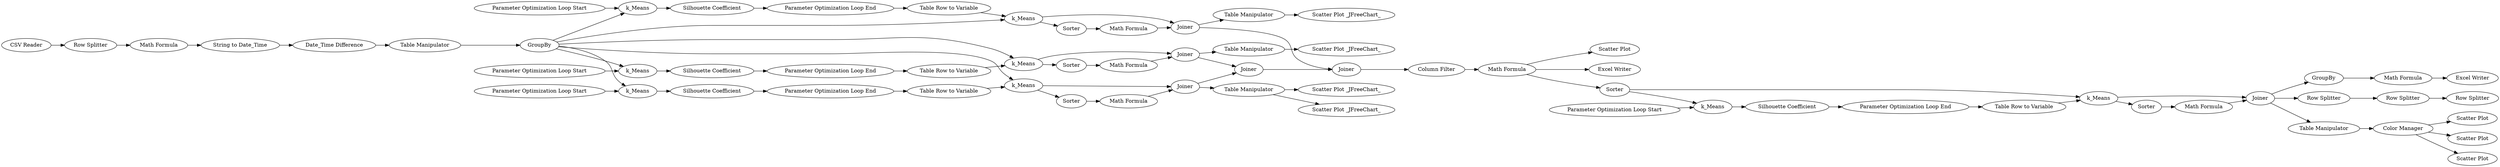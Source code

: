 digraph {
	14 [label="CSV Reader"]
	15 [label="Row Splitter"]
	19 [label="Math Formula"]
	29 [label="String to Date_Time"]
	30 [label="Date_Time Difference"]
	31 [label=k_Means]
	33 [label=GroupBy]
	34 [label="Silhouette Coefficient"]
	35 [label="Parameter Optimization Loop Start"]
	36 [label="Parameter Optimization Loop End"]
	37 [label=k_Means]
	38 [label="Silhouette Coefficient"]
	39 [label=k_Means]
	40 [label="Silhouette Coefficient"]
	41 [label=k_Means]
	42 [label="Table Row to Variable"]
	50 [label=k_Means]
	51 [label=k_Means]
	52 [label="Parameter Optimization Loop End"]
	53 [label="Parameter Optimization Loop End"]
	54 [label="Table Row to Variable"]
	55 [label="Table Row to Variable"]
	82 [label="Parameter Optimization Loop Start"]
	83 [label="Parameter Optimization Loop Start"]
	84 [label=Sorter]
	85 [label=Sorter]
	86 [label=Sorter]
	87 [label="Math Formula"]
	88 [label="Math Formula"]
	89 [label="Math Formula"]
	90 [label=Joiner]
	91 [label=Joiner]
	92 [label=Joiner]
	93 [label=Joiner]
	94 [label=Joiner]
	95 [label="Column Filter"]
	96 [label="Math Formula"]
	130 [label="Scatter Plot _JFreeChart_"]
	131 [label="Scatter Plot _JFreeChart_"]
	132 [label="Scatter Plot _JFreeChart_"]
	133 [label="Scatter Plot"]
	137 [label="Excel Writer"]
	139 [label="Table Manipulator"]
	140 [label="Table Manipulator"]
	141 [label=Sorter]
	142 [label="Table Manipulator"]
	143 [label=k_Means]
	144 [label="Silhouette Coefficient"]
	145 [label="Parameter Optimization Loop Start"]
	146 [label="Parameter Optimization Loop End"]
	147 [label="Table Row to Variable"]
	148 [label=k_Means]
	149 [label=Sorter]
	151 [label="Excel Writer"]
	152 [label="Scatter Plot _JFreeChart_"]
	154 [label="Math Formula"]
	155 [label=Joiner]
	156 [label="Table Manipulator"]
	157 [label=GroupBy]
	158 [label="Row Splitter"]
	159 [label="Row Splitter"]
	160 [label="Row Splitter"]
	161 [label="Math Formula"]
	162 [label="Color Manager"]
	166 [label="Table Manipulator"]
	168 [label="Scatter Plot"]
	169 [label="Scatter Plot"]
	170 [label="Scatter Plot"]
	14 -> 15
	15 -> 19
	19 -> 29
	29 -> 30
	30 -> 156
	31 -> 34
	33 -> 37
	33 -> 39
	33 -> 41
	33 -> 51
	33 -> 50
	33 -> 31
	34 -> 36
	35 -> 31
	36 -> 42
	37 -> 38
	38 -> 52
	39 -> 40
	40 -> 53
	41 -> 90
	41 -> 84
	42 -> 41
	50 -> 85
	50 -> 91
	51 -> 86
	51 -> 92
	52 -> 54
	53 -> 55
	54 -> 50
	55 -> 51
	82 -> 37
	83 -> 39
	84 -> 87
	85 -> 88
	86 -> 89
	87 -> 90
	88 -> 91
	89 -> 92
	90 -> 94
	90 -> 142
	91 -> 93
	91 -> 140
	92 -> 93
	92 -> 139
	93 -> 94
	94 -> 95
	95 -> 96
	96 -> 133
	96 -> 137
	96 -> 141
	139 -> 130
	140 -> 131
	140 -> 152
	141 -> 143
	141 -> 148
	142 -> 132
	143 -> 144
	144 -> 146
	145 -> 143
	146 -> 147
	147 -> 148
	148 -> 149
	148 -> 155
	149 -> 154
	154 -> 155
	155 -> 158
	155 -> 157
	155 -> 166
	156 -> 33
	157 -> 161
	158 -> 159
	159 -> 160
	161 -> 151
	162 -> 168
	162 -> 170
	162 -> 169
	166 -> 162
	rankdir=LR
}
